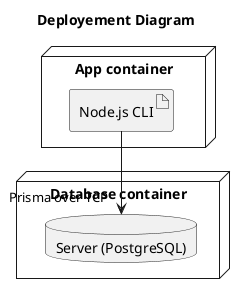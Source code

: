 @startuml deployement
title Deployement Diagram
node "Database container" {
    database "Server (PostgreSQL)" as Server
}

node "App container"  {
    artifact "Node.js CLI" as Client
}

    [Client] --> "Prisma over TCP" [Server]
@enduml
